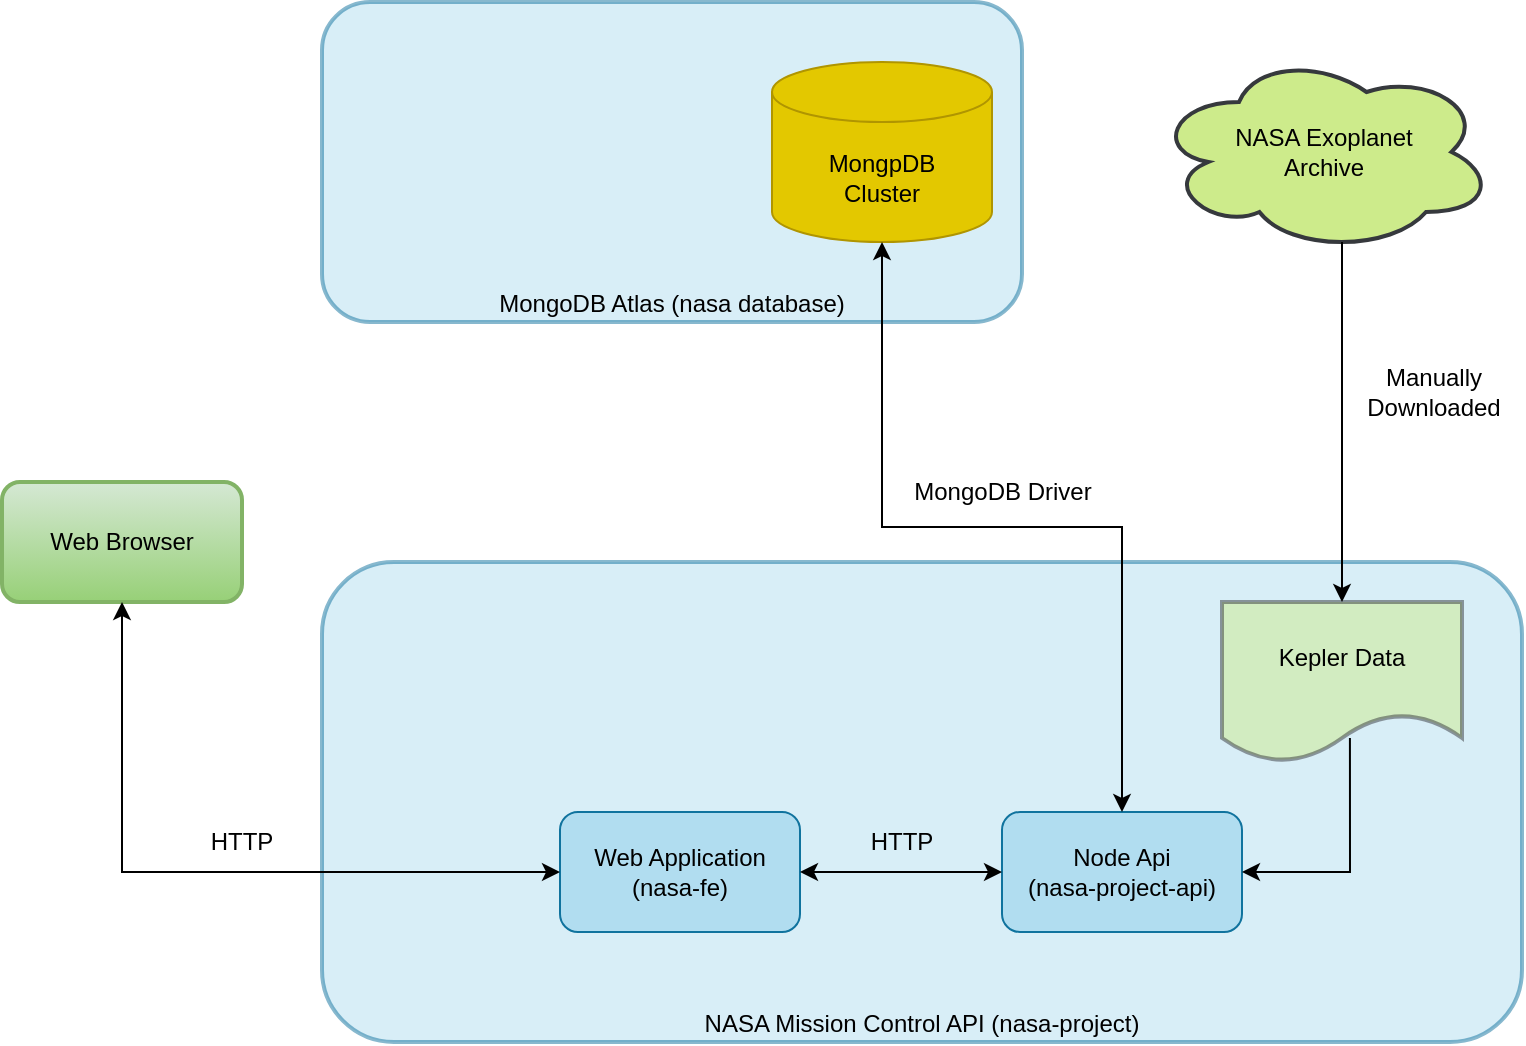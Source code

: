 <mxfile>
    <diagram id="JVeWHsNLFMFzitQ6XYen" name="Page-1">
        <mxGraphModel dx="2596" dy="793" grid="1" gridSize="10" guides="1" tooltips="1" connect="1" arrows="1" fold="1" page="1" pageScale="1" pageWidth="850" pageHeight="1100" background="#FFFFFF" math="0" shadow="0">
            <root>
                <mxCell id="0"/>
                <mxCell id="1" parent="0"/>
                <mxCell id="azna6x-sTTsmz5Hnr_kx-3" value="NASA Mission Control API (nasa-project)" style="rounded=1;whiteSpace=wrap;html=1;fillColor=#b1ddf0;strokeColor=#10739e;align=center;verticalAlign=bottom;opacity=50;strokeWidth=2;" parent="1" vertex="1">
                    <mxGeometry x="200" y="440" width="600" height="240" as="geometry"/>
                </mxCell>
                <mxCell id="azna6x-sTTsmz5Hnr_kx-5" value="&lt;font color=&quot;#000000&quot;&gt;Web Application&lt;br&gt;(nasa-fe)&lt;/font&gt;" style="rounded=1;whiteSpace=wrap;html=1;fillColor=#b1ddf0;strokeColor=#10739e;" parent="1" vertex="1">
                    <mxGeometry x="319" y="565" width="120" height="60" as="geometry"/>
                </mxCell>
                <mxCell id="azna6x-sTTsmz5Hnr_kx-6" value="&lt;font color=&quot;#000000&quot;&gt;Node Api&lt;br&gt;(nasa-project-api)&lt;/font&gt;" style="rounded=1;whiteSpace=wrap;html=1;fillColor=#b1ddf0;strokeColor=#10739e;" parent="1" vertex="1">
                    <mxGeometry x="540" y="565" width="120" height="60" as="geometry"/>
                </mxCell>
                <mxCell id="azna6x-sTTsmz5Hnr_kx-14" value="" style="endArrow=classic;startArrow=classic;html=1;rounded=0;exitX=1;exitY=0.5;exitDx=0;exitDy=0;entryX=0;entryY=0.5;entryDx=0;entryDy=0;strokeColor=#000000;" parent="1" source="azna6x-sTTsmz5Hnr_kx-5" target="azna6x-sTTsmz5Hnr_kx-6" edge="1">
                    <mxGeometry width="50" height="50" relative="1" as="geometry">
                        <mxPoint x="440" y="620" as="sourcePoint"/>
                        <mxPoint x="490" y="570" as="targetPoint"/>
                    </mxGeometry>
                </mxCell>
                <mxCell id="azna6x-sTTsmz5Hnr_kx-18" value="&lt;font color=&quot;#000000&quot;&gt;Web Browser&lt;/font&gt;" style="rounded=1;whiteSpace=wrap;html=1;strokeWidth=2;fillColor=#d5e8d4;strokeColor=#82b366;gradientColor=#97d077;" parent="1" vertex="1">
                    <mxGeometry x="40" y="400" width="120" height="60" as="geometry"/>
                </mxCell>
                <mxCell id="azna6x-sTTsmz5Hnr_kx-20" value="" style="endArrow=classic;startArrow=classic;html=1;rounded=0;entryX=0.5;entryY=1;entryDx=0;entryDy=0;exitX=0;exitY=0.5;exitDx=0;exitDy=0;edgeStyle=orthogonalEdgeStyle;strokeColor=#000000;" parent="1" source="azna6x-sTTsmz5Hnr_kx-5" target="azna6x-sTTsmz5Hnr_kx-18" edge="1">
                    <mxGeometry width="50" height="50" relative="1" as="geometry">
                        <mxPoint x="400" y="780" as="sourcePoint"/>
                        <mxPoint x="450" y="730" as="targetPoint"/>
                    </mxGeometry>
                </mxCell>
                <mxCell id="azna6x-sTTsmz5Hnr_kx-21" value="&lt;font color=&quot;#000000&quot;&gt;HTTP&lt;/font&gt;" style="text;html=1;strokeColor=none;fillColor=none;align=center;verticalAlign=middle;whiteSpace=wrap;rounded=0;opacity=50;" parent="1" vertex="1">
                    <mxGeometry x="130" y="565" width="60" height="30" as="geometry"/>
                </mxCell>
                <mxCell id="azna6x-sTTsmz5Hnr_kx-22" value="&lt;font color=&quot;#000000&quot;&gt;HTTP&lt;/font&gt;" style="text;html=1;strokeColor=none;fillColor=none;align=center;verticalAlign=middle;whiteSpace=wrap;rounded=0;opacity=50;" parent="1" vertex="1">
                    <mxGeometry x="460" y="565" width="60" height="30" as="geometry"/>
                </mxCell>
                <mxCell id="azna6x-sTTsmz5Hnr_kx-23" value="&lt;font color=&quot;#000000&quot;&gt;NASA Exoplanet&lt;br&gt;Archive&lt;/font&gt;" style="ellipse;shape=cloud;whiteSpace=wrap;html=1;rounded=1;strokeWidth=2;fillColor=#cdeb8b;strokeColor=#36393d;" parent="1" vertex="1">
                    <mxGeometry x="616" y="185" width="170" height="100" as="geometry"/>
                </mxCell>
                <mxCell id="azna6x-sTTsmz5Hnr_kx-24" value="&lt;font color=&quot;#000000&quot;&gt;Kepler Data&lt;/font&gt;" style="shape=document;whiteSpace=wrap;html=1;boundedLbl=1;rounded=1;strokeWidth=2;opacity=50;fillColor=#cdeb8b;strokeColor=#36393d;" parent="1" vertex="1">
                    <mxGeometry x="650" y="460" width="120" height="80" as="geometry"/>
                </mxCell>
                <mxCell id="azna6x-sTTsmz5Hnr_kx-26" value="" style="endArrow=classic;html=1;rounded=0;entryX=0.5;entryY=0;entryDx=0;entryDy=0;strokeColor=#000000;" parent="1" target="azna6x-sTTsmz5Hnr_kx-24" edge="1">
                    <mxGeometry width="50" height="50" relative="1" as="geometry">
                        <mxPoint x="710" y="280" as="sourcePoint"/>
                        <mxPoint x="450" y="720" as="targetPoint"/>
                    </mxGeometry>
                </mxCell>
                <mxCell id="azna6x-sTTsmz5Hnr_kx-27" value="" style="endArrow=classic;html=1;rounded=0;exitX=0.533;exitY=0.85;exitDx=0;exitDy=0;exitPerimeter=0;entryX=1;entryY=0.5;entryDx=0;entryDy=0;edgeStyle=orthogonalEdgeStyle;strokeColor=#000000;" parent="1" source="azna6x-sTTsmz5Hnr_kx-24" target="azna6x-sTTsmz5Hnr_kx-6" edge="1">
                    <mxGeometry width="50" height="50" relative="1" as="geometry">
                        <mxPoint x="400" y="770" as="sourcePoint"/>
                        <mxPoint x="450" y="720" as="targetPoint"/>
                    </mxGeometry>
                </mxCell>
                <mxCell id="azna6x-sTTsmz5Hnr_kx-28" value="&lt;font color=&quot;#000000&quot;&gt;Manually Downloaded&lt;/font&gt;" style="text;html=1;strokeColor=none;fillColor=none;align=center;verticalAlign=middle;whiteSpace=wrap;rounded=0;opacity=50;" parent="1" vertex="1">
                    <mxGeometry x="726" y="340" width="60" height="30" as="geometry"/>
                </mxCell>
                <mxCell id="2" value="&lt;font color=&quot;#000000&quot;&gt;MongoDB Atlas (nasa database)&lt;/font&gt;" style="rounded=1;whiteSpace=wrap;html=1;fillColor=#b1ddf0;strokeColor=#10739e;align=center;verticalAlign=bottom;opacity=50;strokeWidth=2;" vertex="1" parent="1">
                    <mxGeometry x="200" y="160" width="350" height="160" as="geometry"/>
                </mxCell>
                <mxCell id="3" value="MongpDB&lt;br&gt;Cluster" style="shape=cylinder3;whiteSpace=wrap;html=1;boundedLbl=1;backgroundOutline=1;size=15;fillColor=#e3c800;fontColor=#000000;strokeColor=#B09500;" vertex="1" parent="1">
                    <mxGeometry x="425" y="190" width="110" height="90" as="geometry"/>
                </mxCell>
                <mxCell id="5" value="" style="endArrow=classic;startArrow=classic;html=1;fontColor=#000000;exitX=0.5;exitY=0;exitDx=0;exitDy=0;entryX=0.5;entryY=1;entryDx=0;entryDy=0;entryPerimeter=0;edgeStyle=orthogonalEdgeStyle;fillColor=#000000;strokeColor=#000000;rounded=0;" edge="1" parent="1" source="azna6x-sTTsmz5Hnr_kx-6" target="3">
                    <mxGeometry width="50" height="50" relative="1" as="geometry">
                        <mxPoint x="620" y="450" as="sourcePoint"/>
                        <mxPoint x="670" y="400" as="targetPoint"/>
                    </mxGeometry>
                </mxCell>
                <mxCell id="6" value="&lt;font color=&quot;#000000&quot;&gt;MongoDB Driver&lt;/font&gt;" style="text;html=1;strokeColor=none;fillColor=none;align=center;verticalAlign=middle;whiteSpace=wrap;rounded=0;opacity=50;" vertex="1" parent="1">
                    <mxGeometry x="480" y="390" width="121" height="30" as="geometry"/>
                </mxCell>
            </root>
        </mxGraphModel>
    </diagram>
</mxfile>
